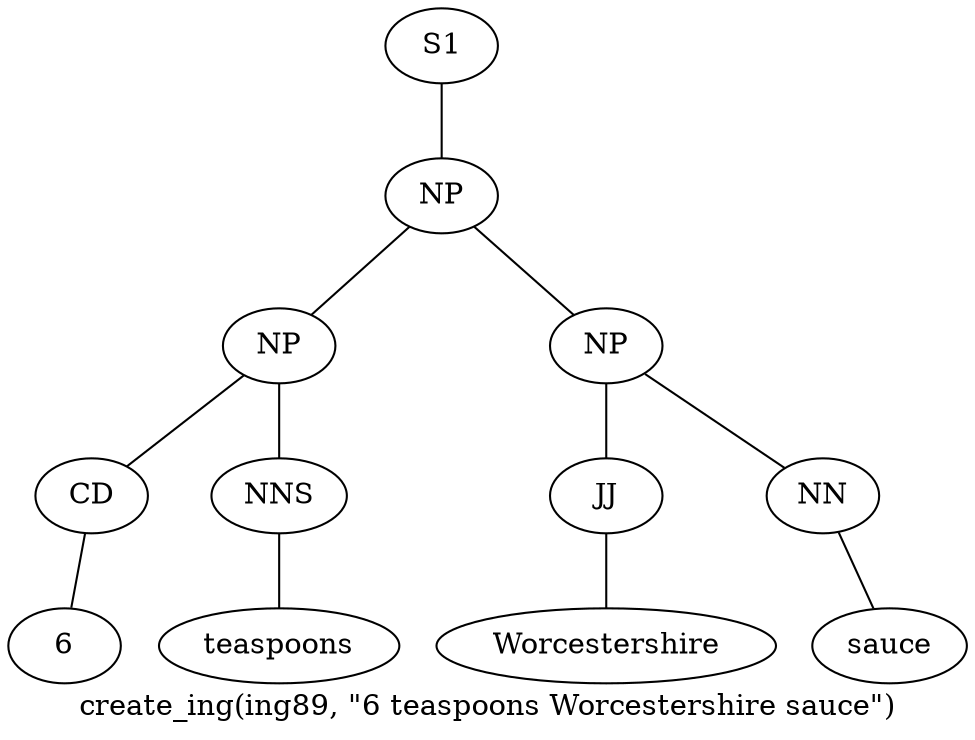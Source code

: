 graph SyntaxGraph {
	label = "create_ing(ing89, \"6 teaspoons Worcestershire sauce\")";
	Node0 [label="S1"];
	Node1 [label="NP"];
	Node2 [label="NP"];
	Node3 [label="CD"];
	Node4 [label="6"];
	Node5 [label="NNS"];
	Node6 [label="teaspoons"];
	Node7 [label="NP"];
	Node8 [label="JJ"];
	Node9 [label="Worcestershire"];
	Node10 [label="NN"];
	Node11 [label="sauce"];

	Node0 -- Node1;
	Node1 -- Node2;
	Node1 -- Node7;
	Node2 -- Node3;
	Node2 -- Node5;
	Node3 -- Node4;
	Node5 -- Node6;
	Node7 -- Node8;
	Node7 -- Node10;
	Node8 -- Node9;
	Node10 -- Node11;
}